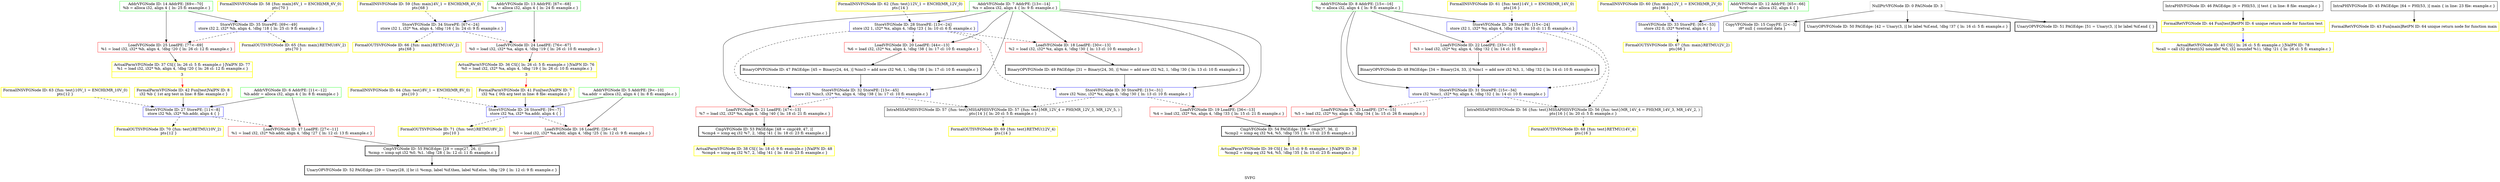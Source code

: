 digraph "SVFG" {
	label="SVFG";

	Node0x6170f368e0e0 [shape=record,color=yellow,penwidth=2,label="{FormalOUTSVFGNode ID: 71 \{fun: test\}RETMU(8V_2)\npts\{10 \}\n}"];
	Node0x6170f368df90 [shape=record,color=yellow,penwidth=2,label="{FormalOUTSVFGNode ID: 70 \{fun: test\}RETMU(10V_2)\npts\{12 \}\n}"];
	Node0x6170f368de40 [shape=record,color=yellow,penwidth=2,label="{FormalOUTSVFGNode ID: 69 \{fun: test\}RETMU(12V_4)\npts\{14 \}\n}"];
	Node0x6170f368dc80 [shape=record,color=yellow,penwidth=2,label="{FormalOUTSVFGNode ID: 68 \{fun: test\}RETMU(14V_4)\npts\{16 \}\n}"];
	Node0x6170f368db30 [shape=record,color=yellow,penwidth=2,label="{FormalOUTSVFGNode ID: 67 \{fun: main\}RETMU(2V_2)\npts\{66 \}\n}"];
	Node0x6170f368d9e0 [shape=record,color=yellow,penwidth=2,label="{FormalOUTSVFGNode ID: 66 \{fun: main\}RETMU(4V_2)\npts\{68 \}\n}"];
	Node0x6170f368d820 [shape=record,color=yellow,penwidth=2,label="{FormalOUTSVFGNode ID: 65 \{fun: main\}RETMU(6V_2)\npts\{70 \}\n}"];
	Node0x6170f368d6a0 [shape=record,color=yellow,penwidth=2,label="{FormalINSVFGNode ID: 64 \{fun: test\}8V_1 = ENCHI(MR_8V_0)\npts\{10 \}\n}"];
	Node0x6170f368d6a0 -> Node0x6170f3686b70[style=dashed];
	Node0x6170f368d520 [shape=record,color=yellow,penwidth=2,label="{FormalINSVFGNode ID: 63 \{fun: test\}10V_1 = ENCHI(MR_10V_0)\npts\{12 \}\n}"];
	Node0x6170f368d520 -> Node0x6170f3686ca0[style=dashed];
	Node0x6170f368d3a0 [shape=record,color=yellow,penwidth=2,label="{FormalINSVFGNode ID: 62 \{fun: test\}12V_1 = ENCHI(MR_12V_0)\npts\{14 \}\n}"];
	Node0x6170f368d3a0 -> Node0x6170f3686ec0[style=dashed];
	Node0x6170f368d1b0 [shape=record,color=yellow,penwidth=2,label="{FormalINSVFGNode ID: 61 \{fun: test\}14V_1 = ENCHI(MR_14V_0)\npts\{16 \}\n}"];
	Node0x6170f368d1b0 -> Node0x6170f3686ff0[style=dashed];
	Node0x6170f36108e0 [shape=record,color=yellow,penwidth=2,label="{FormalINSVFGNode ID: 60 \{fun: main\}2V_1 = ENCHI(MR_2V_0)\npts\{66 \}\n}"];
	Node0x6170f36108e0 -> Node0x6170f3687870[style=dashed];
	Node0x6170f3610830 [shape=record,color=yellow,penwidth=2,label="{FormalINSVFGNode ID: 59 \{fun: main\}4V_1 = ENCHI(MR_4V_0)\npts\{68 \}\n}"];
	Node0x6170f3610830 -> Node0x6170f36879a0[style=dashed];
	Node0x6170f3686ec0 [shape=record,color=blue,label="{StoreVFGNode ID: 28 StorePE: [13\<--24]  \n   store i32 1, i32* %x, align 4, !dbg !23 \{ ln: 10  cl: 6  fl: example.c \}}"];
	Node0x6170f3686ec0 -> Node0x6170f3686070[style=dashed];
	Node0x6170f3686ec0 -> Node0x6170f3686330[style=dashed];
	Node0x6170f3686ec0 -> Node0x6170f3687300[style=dashed];
	Node0x6170f3686ec0 -> Node0x6170f3687740[style=dashed];
	Node0x6170f3686ca0 [shape=record,color=blue,label="{StoreVFGNode ID: 27 StorePE: [11\<--8]  \n   store i32 %b, i32* %b.addr, align 4 \{  \}}"];
	Node0x6170f3686ca0 -> Node0x6170f3685f10[style=dashed];
	Node0x6170f3686ca0 -> Node0x6170f368df90[style=dashed];
	Node0x6170f3686b70 [shape=record,color=blue,label="{StoreVFGNode ID: 26 StorePE: [9\<--7]  \n   store i32 %a, i32* %a.addr, align 4 \{  \}}"];
	Node0x6170f3686b70 -> Node0x6170f3685db0[style=dashed];
	Node0x6170f3686b70 -> Node0x6170f368e0e0[style=dashed];
	Node0x6170f3686a10 [shape=record,color=red,label="{LoadVFGNode ID: 25 LoadPE: [77\<--69]  \n   %1 = load i32, i32* %b, align 4, !dbg !20 \{ ln: 26  cl: 12  fl: example.c \}}"];
	Node0x6170f3686a10 -> Node0x6170f3687d30[style=solid];
	Node0x6170f36868b0 [shape=record,color=red,label="{LoadVFGNode ID: 24 LoadPE: [76\<--67]  \n   %0 = load i32, i32* %a, align 4, !dbg !19 \{ ln: 26  cl: 10  fl: example.c \}}"];
	Node0x6170f36868b0 -> Node0x6170f3687c00[style=solid];
	Node0x6170f3686750 [shape=record,color=red,label="{LoadVFGNode ID: 23 LoadPE: [37\<--15]  \n   %5 = load i32, i32* %y, align 4, !dbg !34 \{ ln: 15  cl: 26  fl: example.c \}}"];
	Node0x6170f3686750 -> Node0x6170f368a3d0[style=solid];
	Node0x6170f36865f0 [shape=record,color=red,label="{LoadVFGNode ID: 22 LoadPE: [33\<--15]  \n   %3 = load i32, i32* %y, align 4, !dbg !32 \{ ln: 14  cl: 10  fl: example.c \}}"];
	Node0x6170f36865f0 -> Node0x6170f3689360[style=solid];
	Node0x6170f3686490 [shape=record,color=red,label="{LoadVFGNode ID: 21 LoadPE: [47\<--13]  \n   %7 = load i32, i32* %x, align 4, !dbg !40 \{ ln: 18  cl: 21  fl: example.c \}}"];
	Node0x6170f3686490 -> Node0x6170f368a100[style=solid];
	Node0x6170f3686330 [shape=record,color=red,label="{LoadVFGNode ID: 20 LoadPE: [44\<--13]  \n   %6 = load i32, i32* %x, align 4, !dbg !38 \{ ln: 17  cl: 10  fl: example.c \}}"];
	Node0x6170f3686330 -> Node0x6170f3689090[style=solid];
	Node0x6170f36861d0 [shape=record,color=red,label="{LoadVFGNode ID: 19 LoadPE: [36\<--13]  \n   %4 = load i32, i32* %x, align 4, !dbg !33 \{ ln: 15  cl: 21  fl: example.c \}}"];
	Node0x6170f36861d0 -> Node0x6170f368a3d0[style=solid];
	Node0x6170f3686070 [shape=record,color=red,label="{LoadVFGNode ID: 18 LoadPE: [30\<--13]  \n   %2 = load i32, i32* %x, align 4, !dbg !30 \{ ln: 13  cl: 10  fl: example.c \}}"];
	Node0x6170f3686070 -> Node0x6170f36895c0[style=solid];
	Node0x6170f3685f10 [shape=record,color=red,label="{LoadVFGNode ID: 17 LoadPE: [27\<--11]  \n   %1 = load i32, i32* %b.addr, align 4, !dbg !27 \{ ln: 12  cl: 13  fl: example.c \}}"];
	Node0x6170f3685f10 -> Node0x6170f368a630[style=solid];
	Node0x6170f3685db0 [shape=record,color=red,label="{LoadVFGNode ID: 16 LoadPE: [26\<--9]  \n   %0 = load i32, i32* %a.addr, align 4, !dbg !25 \{ ln: 12  cl: 9  fl: example.c \}}"];
	Node0x6170f3685db0 -> Node0x6170f368a630[style=solid];
	Node0x6170f3685c50 [shape=record,color=black,label="{CopyVFGNode ID: 15 CopyPE: [2\<--3]  \n i8* null \{ constant data \}}"];
	Node0x6170f3685af0 [shape=record,color=green,label="{AddrVFGNode ID: 14 AddrPE: [69\<--70]  \n   %b = alloca i32, align 4 \{ ln: 25 fl: example.c \}}"];
	Node0x6170f3685af0 -> Node0x6170f3686a10[style=solid];
	Node0x6170f3685af0 -> Node0x6170f3687ad0[style=solid];
	Node0x6170f3685990 [shape=record,color=green,label="{AddrVFGNode ID: 13 AddrPE: [67\<--68]  \n   %a = alloca i32, align 4 \{ ln: 24 fl: example.c \}}"];
	Node0x6170f3685990 -> Node0x6170f36868b0[style=solid];
	Node0x6170f3685990 -> Node0x6170f36879a0[style=solid];
	Node0x6170f3673ae0 [shape=record,color=grey,label="{NullPtrVFGNode ID: 0 PAGNode ID: 3\n}"];
	Node0x6170f3673ae0 -> Node0x6170f3685c50[style=solid];
	Node0x6170f3673ae0 -> Node0x6170f3689820[style=solid];
	Node0x6170f3673ae0 -> Node0x6170f3689ac0[style=solid];
	Node0x6170f3684e50 [shape=record,color=green,label="{AddrVFGNode ID: 5 AddrPE: [9\<--10]  \n   %a.addr = alloca i32, align 4 \{ ln: 8 fl: example.c \}}"];
	Node0x6170f3684e50 -> Node0x6170f3685db0[style=solid];
	Node0x6170f3684e50 -> Node0x6170f3686b70[style=solid];
	Node0x6170f3684f80 [shape=record,color=green,label="{AddrVFGNode ID: 6 AddrPE: [11\<--12]  \n   %b.addr = alloca i32, align 4 \{ ln: 8 fl: example.c \}}"];
	Node0x6170f3684f80 -> Node0x6170f3685f10[style=solid];
	Node0x6170f3684f80 -> Node0x6170f3686ca0[style=solid];
	Node0x6170f36850e0 [shape=record,color=green,label="{AddrVFGNode ID: 7 AddrPE: [13\<--14]  \n   %x = alloca i32, align 4 \{ ln: 9 fl: example.c \}}"];
	Node0x6170f36850e0 -> Node0x6170f3686070[style=solid];
	Node0x6170f36850e0 -> Node0x6170f36861d0[style=solid];
	Node0x6170f36850e0 -> Node0x6170f3686330[style=solid];
	Node0x6170f36850e0 -> Node0x6170f3686490[style=solid];
	Node0x6170f36850e0 -> Node0x6170f3686ec0[style=solid];
	Node0x6170f36850e0 -> Node0x6170f3687300[style=solid];
	Node0x6170f36850e0 -> Node0x6170f3687740[style=solid];
	Node0x6170f3685240 [shape=record,color=green,label="{AddrVFGNode ID: 8 AddrPE: [15\<--16]  \n   %y = alloca i32, align 4 \{ ln: 9 fl: example.c \}}"];
	Node0x6170f3685240 -> Node0x6170f36865f0[style=solid];
	Node0x6170f3685240 -> Node0x6170f3686750[style=solid];
	Node0x6170f3685240 -> Node0x6170f3686ff0[style=solid];
	Node0x6170f3685240 -> Node0x6170f3687610[style=solid];
	Node0x6170f36857c0 [shape=record,color=green,label="{AddrVFGNode ID: 12 AddrPE: [65\<--66]  \n   %retval = alloca i32, align 4 \{  \}}"];
	Node0x6170f36857c0 -> Node0x6170f3687870[style=solid];
	Node0x6170f3686ff0 [shape=record,color=blue,label="{StoreVFGNode ID: 29 StorePE: [15\<--24]  \n   store i32 1, i32* %y, align 4, !dbg !24 \{ ln: 10  cl: 11  fl: example.c \}}"];
	Node0x6170f3686ff0 -> Node0x6170f36865f0[style=dashed];
	Node0x6170f3686ff0 -> Node0x6170f3687610[style=dashed];
	Node0x6170f3686ff0 -> Node0x6170f3631780[style=dashed];
	Node0x6170f3687300 [shape=record,color=blue,label="{StoreVFGNode ID: 30 StorePE: [13\<--31]  \n   store i32 %inc, i32* %x, align 4, !dbg !30 \{ ln: 13  cl: 10  fl: example.c \}}"];
	Node0x6170f3687300 -> Node0x6170f36861d0[style=dashed];
	Node0x6170f3687300 -> Node0x6170f3605340[style=dashed];
	Node0x6170f3687610 [shape=record,color=blue,label="{StoreVFGNode ID: 31 StorePE: [15\<--34]  \n   store i32 %inc1, i32* %y, align 4, !dbg !32 \{ ln: 14  cl: 10  fl: example.c \}}"];
	Node0x6170f3687610 -> Node0x6170f3686750[style=dashed];
	Node0x6170f3687610 -> Node0x6170f3631780[style=dashed];
	Node0x6170f3687740 [shape=record,color=blue,label="{StoreVFGNode ID: 32 StorePE: [13\<--45]  \n   store i32 %inc3, i32* %x, align 4, !dbg !38 \{ ln: 17  cl: 10  fl: example.c \}}"];
	Node0x6170f3687740 -> Node0x6170f3686490[style=dashed];
	Node0x6170f3687740 -> Node0x6170f3605340[style=dashed];
	Node0x6170f3687870 [shape=record,color=blue,label="{StoreVFGNode ID: 33 StorePE: [65\<--53]  \n   store i32 0, i32* %retval, align 4 \{  \}}"];
	Node0x6170f3687870 -> Node0x6170f368db30[style=dashed];
	Node0x6170f36879a0 [shape=record,color=blue,label="{StoreVFGNode ID: 34 StorePE: [67\<--24]  \n   store i32 1, i32* %a, align 4, !dbg !16 \{ ln: 24  cl: 9  fl: example.c \}}"];
	Node0x6170f36879a0 -> Node0x6170f36868b0[style=dashed];
	Node0x6170f36879a0 -> Node0x6170f368d9e0[style=dashed];
	Node0x6170f3687ad0 [shape=record,color=blue,label="{StoreVFGNode ID: 35 StorePE: [69\<--49]  \n   store i32 2, i32* %b, align 4, !dbg !18 \{ ln: 25  cl: 9  fl: example.c \}}"];
	Node0x6170f3687ad0 -> Node0x6170f3686a10[style=dashed];
	Node0x6170f3687ad0 -> Node0x6170f368d820[style=dashed];
	Node0x6170f3687c00 [shape=record,color=yellow,penwidth=2,label="{ActualParmVFGNode ID: 36 CS[\{ ln: 26  cl: 5  fl: example.c \}]ValPN ID: 76\n   %0 = load i32, i32* %a, align 4, !dbg !19 \{ ln: 26  cl: 10  fl: example.c \}|{<s0>3}}"];
	Node0x6170f3687c00:s0 -> Node0x6170f3673f60[style=solid,color=red];
	Node0x6170f3687d30 [shape=record,color=yellow,penwidth=2,label="{ActualParmVFGNode ID: 37 CS[\{ ln: 26  cl: 5  fl: example.c \}]ValPN ID: 77\n   %1 = load i32, i32* %b, align 4, !dbg !20 \{ ln: 26  cl: 12  fl: example.c \}|{<s0>3}}"];
	Node0x6170f3687d30:s0 -> Node0x6170f36883a0[style=solid,color=red];
	Node0x6170f3687e60 [shape=record,color=yellow,penwidth=2,label="{ActualParmVFGNode ID: 38 CS[\{ ln: 18  cl: 9  fl: example.c \}]ValPN ID: 48\n   %cmp4 = icmp eq i32 %7, 2, !dbg !41 \{ ln: 18  cl: 23  fl: example.c \}}"];
	Node0x6170f3687f90 [shape=record,color=yellow,penwidth=2,label="{ActualParmVFGNode ID: 39 CS[\{ ln: 15  cl: 9  fl: example.c \}]ValPN ID: 38\n   %cmp2 = icmp eq i32 %4, %5, !dbg !35 \{ ln: 15  cl: 23  fl: example.c \}}"];
	Node0x6170f36880c0 [shape=record,color=yellow,penwidth=2,label="{ActualRetVFGNode ID: 40 CS[\{ ln: 26  cl: 5  fl: example.c \}]ValPN ID: 78\n   %call = call i32 @test(i32 noundef %0, i32 noundef %1), !dbg !21 \{ ln: 26  cl: 5  fl: example.c \}}"];
	Node0x6170f3673f60 [shape=record,color=yellow,penwidth=2,label="{FormalParmVFGNode ID: 41 Fun[test]ValPN ID: 7\n i32 %a \{ 0th arg test in line: 8 file: example.c \}}"];
	Node0x6170f3673f60 -> Node0x6170f3686b70[style=solid];
	Node0x6170f36883a0 [shape=record,color=yellow,penwidth=2,label="{FormalParmVFGNode ID: 42 Fun[test]ValPN ID: 8\n i32 %b \{ 1st arg test in line: 8 file: example.c \}}"];
	Node0x6170f36883a0 -> Node0x6170f3686ca0[style=solid];
	Node0x6170f36885d0 [shape=record,color=yellow,penwidth=2,label="{FormalRetVFGNode ID: 43 Fun[main]RetPN ID: 64 unique return node for function main}"];
	Node0x6170f36887b0 [shape=record,color=yellow,penwidth=2,label="{FormalRetVFGNode ID: 44 Fun[test]RetPN ID: 6 unique return node for function test|{<s0>3}}"];
	Node0x6170f36887b0:s0 -> Node0x6170f36880c0[style=solid,color=blue];
	Node0x6170f3673b70 [shape=record,color=black,label="{IntraPHIVFGNode ID: 45 PAGEdge: [64 = PHI(53, )]    main \{ in line: 23 file: example.c \}}"];
	Node0x6170f3673b70 -> Node0x6170f36885d0[style=solid];
	Node0x6170f3688d80 [shape=record,color=black,label="{IntraPHIVFGNode ID: 46 PAGEdge: [6 = PHI(53, )]    test \{ in line: 8 file: example.c \}}"];
	Node0x6170f3688d80 -> Node0x6170f36887b0[style=solid];
	Node0x6170f3689090 [shape=record,color=black,penwidth=2,label="{BinaryOPVFGNode ID: 47 PAGEdge: [45 = Binary(24, 44, )]      %inc3 = add nsw i32 %6, 1, !dbg !38 \{ ln: 17  cl: 10  fl: example.c \}}"];
	Node0x6170f3689090 -> Node0x6170f3687740[style=solid];
	Node0x6170f3689360 [shape=record,color=black,penwidth=2,label="{BinaryOPVFGNode ID: 48 PAGEdge: [34 = Binary(24, 33, )]      %inc1 = add nsw i32 %3, 1, !dbg !32 \{ ln: 14  cl: 10  fl: example.c \}}"];
	Node0x6170f3689360 -> Node0x6170f3687610[style=solid];
	Node0x6170f36895c0 [shape=record,color=black,penwidth=2,label="{BinaryOPVFGNode ID: 49 PAGEdge: [31 = Binary(24, 30, )]      %inc = add nsw i32 %2, 1, !dbg !30 \{ ln: 13  cl: 10  fl: example.c \}}"];
	Node0x6170f36895c0 -> Node0x6170f3687300[style=solid];
	Node0x6170f3689820 [shape=record,color=black,penwidth=2,label="{UnaryOPVFGNode ID: 50 PAGEdge: [42 = Unary(3, )]      br label %if.end, !dbg !37 \{ ln: 16  cl: 5  fl: example.c \}}"];
	Node0x6170f3689ac0 [shape=record,color=black,penwidth=2,label="{UnaryOPVFGNode ID: 51 PAGEdge: [51 = Unary(3, )]      br label %if.end \{  \}}"];
	Node0x6170f3689ed0 [shape=record,color=black,penwidth=2,label="{UnaryOPVFGNode ID: 52 PAGEdge: [29 = Unary(28, )]      br i1 %cmp, label %if.then, label %if.else, !dbg !29 \{ ln: 12  cl: 9  fl: example.c \}}"];
	Node0x6170f368a100 [shape=record,color=black,penwidth=2,label="{CmpVFGNode ID: 53 PAGEdge: [48 = cmp(49, 47, )]\n    %cmp4 = icmp eq i32 %7, 2, !dbg !41 \{ ln: 18  cl: 23  fl: example.c \}}"];
	Node0x6170f368a100 -> Node0x6170f3687e60[style=solid];
	Node0x6170f368a3d0 [shape=record,color=black,penwidth=2,label="{CmpVFGNode ID: 54 PAGEdge: [38 = cmp(37, 36, )]\n    %cmp2 = icmp eq i32 %4, %5, !dbg !35 \{ ln: 15  cl: 23  fl: example.c \}}"];
	Node0x6170f368a3d0 -> Node0x6170f3687f90[style=solid];
	Node0x6170f368a630 [shape=record,color=black,penwidth=2,label="{CmpVFGNode ID: 55 PAGEdge: [28 = cmp(27, 26, )]\n    %cmp = icmp sgt i32 %0, %1, !dbg !28 \{ ln: 12  cl: 11  fl: example.c \}}"];
	Node0x6170f368a630 -> Node0x6170f3689ed0[style=solid];
	Node0x6170f3631780 [shape=record,color=black,label="{IntraMSSAPHISVFGNode ID: 56 \{fun: test\}MSSAPHISVFGNode ID: 56 \{fun: test\}MR_14V_4 = PHI(MR_14V_3, MR_14V_2, )\npts\{16 \}\{ ln: 20  cl: 5  fl: example.c \}}"];
	Node0x6170f3631780 -> Node0x6170f368dc80[style=dashed];
	Node0x6170f3605340 [shape=record,color=black,label="{IntraMSSAPHISVFGNode ID: 57 \{fun: test\}MSSAPHISVFGNode ID: 57 \{fun: test\}MR_12V_4 = PHI(MR_12V_3, MR_12V_5, )\npts\{14 \}\{ ln: 20  cl: 5  fl: example.c \}}"];
	Node0x6170f3605340 -> Node0x6170f368de40[style=dashed];
	Node0x6170f3610400 [shape=record,color=yellow,penwidth=2,label="{FormalINSVFGNode ID: 58 \{fun: main\}6V_1 = ENCHI(MR_6V_0)\npts\{70 \}\n}"];
	Node0x6170f3610400 -> Node0x6170f3687ad0[style=dashed];
}
